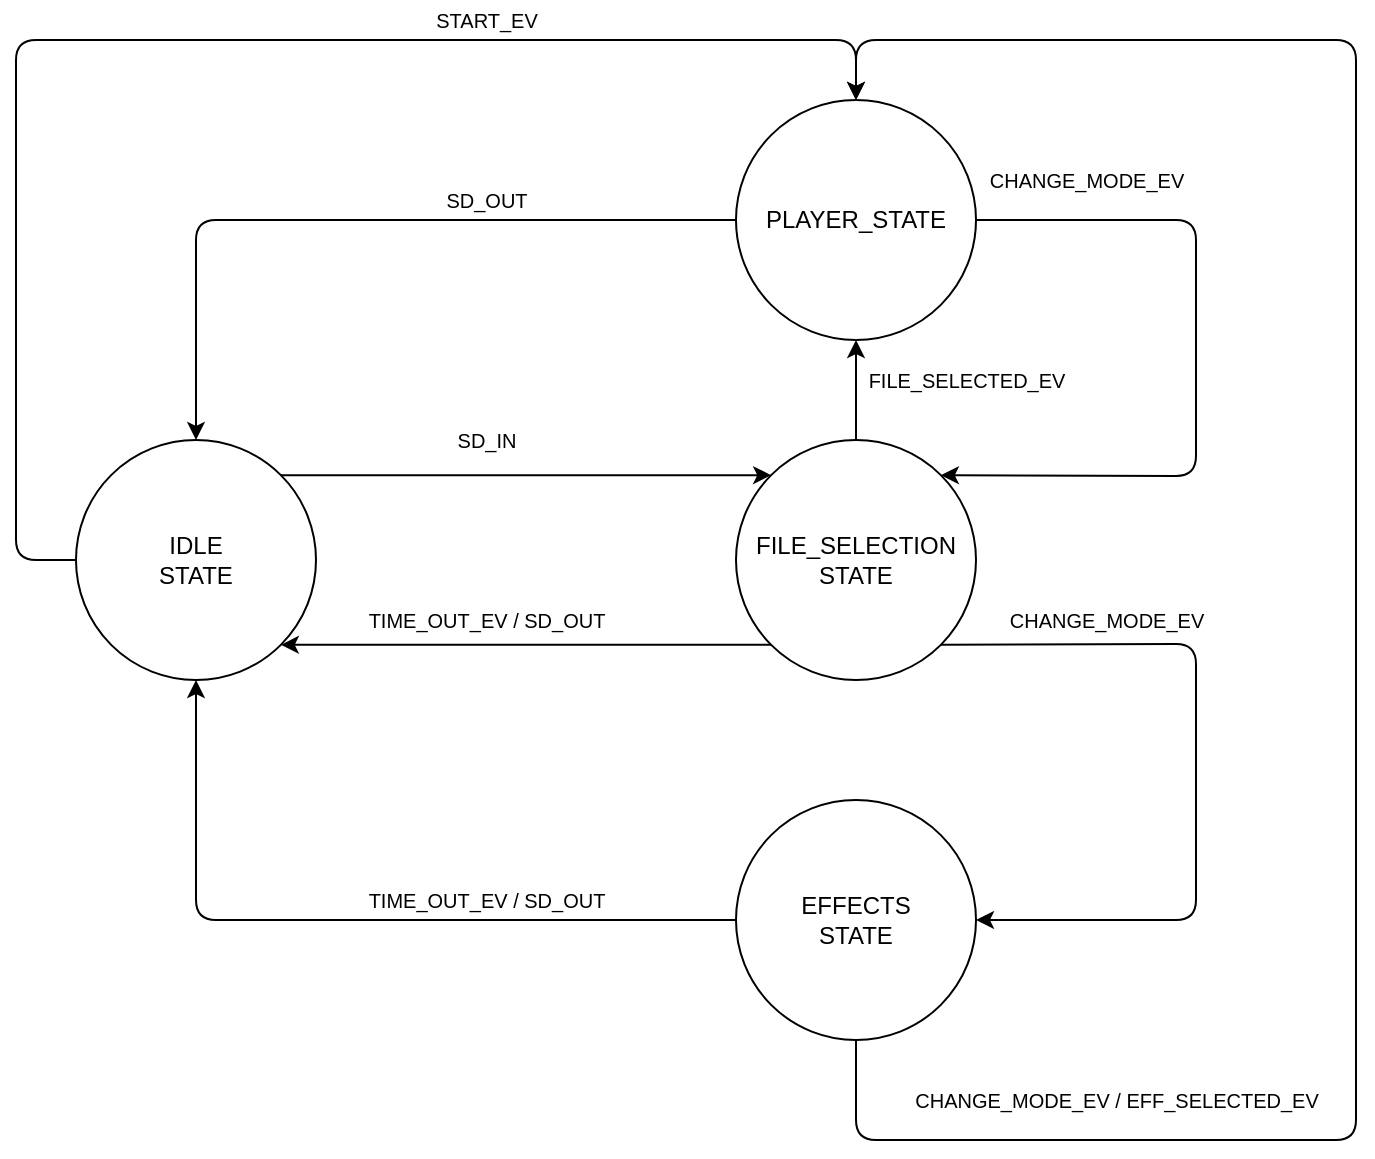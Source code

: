 <mxfile version="14.2.6" type="device"><diagram id="WnqVZ2D6F2QNMf2S1Hjd" name="Page-1"><mxGraphModel dx="1038" dy="584" grid="1" gridSize="10" guides="1" tooltips="1" connect="1" arrows="1" fold="1" page="1" pageScale="1" pageWidth="827" pageHeight="1169" math="0" shadow="0"><root><mxCell id="0"/><mxCell id="1" parent="0"/><mxCell id="3C399T8lp3FanBJIF9IJ-1" value="IDLE&lt;br&gt;STATE" style="ellipse;whiteSpace=wrap;html=1;aspect=fixed;" vertex="1" parent="1"><mxGeometry x="350" y="380" width="120" height="120" as="geometry"/></mxCell><mxCell id="3C399T8lp3FanBJIF9IJ-2" value="PLAYER_STATE" style="ellipse;whiteSpace=wrap;html=1;aspect=fixed;" vertex="1" parent="1"><mxGeometry x="680" y="210" width="120" height="120" as="geometry"/></mxCell><mxCell id="3C399T8lp3FanBJIF9IJ-3" value="FILE_SELECTION&lt;br&gt;STATE" style="ellipse;whiteSpace=wrap;html=1;aspect=fixed;" vertex="1" parent="1"><mxGeometry x="680" y="380" width="120" height="120" as="geometry"/></mxCell><mxCell id="3C399T8lp3FanBJIF9IJ-4" value="EFFECTS&lt;br&gt;STATE" style="ellipse;whiteSpace=wrap;html=1;aspect=fixed;" vertex="1" parent="1"><mxGeometry x="680" y="560" width="120" height="120" as="geometry"/></mxCell><mxCell id="3C399T8lp3FanBJIF9IJ-5" value="" style="endArrow=classic;html=1;entryX=0.5;entryY=1;entryDx=0;entryDy=0;exitX=0;exitY=0.5;exitDx=0;exitDy=0;" edge="1" parent="1" source="3C399T8lp3FanBJIF9IJ-4" target="3C399T8lp3FanBJIF9IJ-1"><mxGeometry width="50" height="50" relative="1" as="geometry"><mxPoint x="680" y="620" as="sourcePoint"/><mxPoint x="730" y="560" as="targetPoint"/><Array as="points"><mxPoint x="410" y="620"/></Array></mxGeometry></mxCell><mxCell id="3C399T8lp3FanBJIF9IJ-6" value="&lt;span style=&quot;font-size: 10px&quot;&gt;TIME_OUT_EV / SD_OUT&lt;/span&gt;" style="text;html=1;align=center;verticalAlign=middle;resizable=0;points=[];autosize=1;" vertex="1" parent="1"><mxGeometry x="490" y="600" width="130" height="20" as="geometry"/></mxCell><mxCell id="3C399T8lp3FanBJIF9IJ-7" value="" style="endArrow=classic;html=1;exitX=0;exitY=1;exitDx=0;exitDy=0;entryX=1;entryY=1;entryDx=0;entryDy=0;" edge="1" parent="1" source="3C399T8lp3FanBJIF9IJ-3" target="3C399T8lp3FanBJIF9IJ-1"><mxGeometry width="50" height="50" relative="1" as="geometry"><mxPoint x="680" y="610" as="sourcePoint"/><mxPoint x="730" y="560" as="targetPoint"/></mxGeometry></mxCell><mxCell id="3C399T8lp3FanBJIF9IJ-8" value="&lt;span style=&quot;font-size: 10px&quot;&gt;TIME_OUT_EV / SD_OUT&lt;/span&gt;" style="text;html=1;align=center;verticalAlign=middle;resizable=0;points=[];autosize=1;" vertex="1" parent="1"><mxGeometry x="490" y="460" width="130" height="20" as="geometry"/></mxCell><mxCell id="3C399T8lp3FanBJIF9IJ-9" value="" style="endArrow=classic;html=1;exitX=0;exitY=0.5;exitDx=0;exitDy=0;entryX=0.5;entryY=0;entryDx=0;entryDy=0;" edge="1" parent="1" source="3C399T8lp3FanBJIF9IJ-2" target="3C399T8lp3FanBJIF9IJ-1"><mxGeometry width="50" height="50" relative="1" as="geometry"><mxPoint x="680" y="610" as="sourcePoint"/><mxPoint x="730" y="560" as="targetPoint"/><Array as="points"><mxPoint x="410" y="270"/></Array></mxGeometry></mxCell><mxCell id="3C399T8lp3FanBJIF9IJ-10" value="&lt;span style=&quot;font-size: 10px&quot;&gt;SD_OUT&lt;/span&gt;" style="text;html=1;align=center;verticalAlign=middle;resizable=0;points=[];autosize=1;" vertex="1" parent="1"><mxGeometry x="525" y="250" width="60" height="20" as="geometry"/></mxCell><mxCell id="3C399T8lp3FanBJIF9IJ-11" value="" style="endArrow=classic;html=1;exitX=1;exitY=0.5;exitDx=0;exitDy=0;entryX=1;entryY=0;entryDx=0;entryDy=0;" edge="1" parent="1" source="3C399T8lp3FanBJIF9IJ-2" target="3C399T8lp3FanBJIF9IJ-3"><mxGeometry width="50" height="50" relative="1" as="geometry"><mxPoint x="680" y="610" as="sourcePoint"/><mxPoint x="730" y="560" as="targetPoint"/><Array as="points"><mxPoint x="910" y="270"/><mxPoint x="910" y="350"/><mxPoint x="910" y="398"/></Array></mxGeometry></mxCell><mxCell id="3C399T8lp3FanBJIF9IJ-12" value="&lt;span style=&quot;font-size: 10px&quot;&gt;CHANGE_MODE_EV&lt;/span&gt;" style="text;html=1;align=center;verticalAlign=middle;resizable=0;points=[];autosize=1;" vertex="1" parent="1"><mxGeometry x="800" y="240" width="110" height="20" as="geometry"/></mxCell><mxCell id="3C399T8lp3FanBJIF9IJ-13" value="" style="endArrow=classic;html=1;entryX=1;entryY=0.5;entryDx=0;entryDy=0;exitX=1;exitY=1;exitDx=0;exitDy=0;" edge="1" parent="1" source="3C399T8lp3FanBJIF9IJ-3" target="3C399T8lp3FanBJIF9IJ-4"><mxGeometry width="50" height="50" relative="1" as="geometry"><mxPoint x="810" y="480" as="sourcePoint"/><mxPoint x="730" y="560" as="targetPoint"/><Array as="points"><mxPoint x="910" y="482"/><mxPoint x="910" y="620"/></Array></mxGeometry></mxCell><mxCell id="3C399T8lp3FanBJIF9IJ-14" value="&lt;span style=&quot;font-size: 10px&quot;&gt;CHANGE_MODE_EV&lt;/span&gt;" style="text;html=1;align=center;verticalAlign=middle;resizable=0;points=[];autosize=1;" vertex="1" parent="1"><mxGeometry x="810" y="460" width="110" height="20" as="geometry"/></mxCell><mxCell id="3C399T8lp3FanBJIF9IJ-15" value="" style="endArrow=classic;html=1;exitX=0.5;exitY=1;exitDx=0;exitDy=0;entryX=0.5;entryY=0;entryDx=0;entryDy=0;" edge="1" parent="1" source="3C399T8lp3FanBJIF9IJ-4" target="3C399T8lp3FanBJIF9IJ-2"><mxGeometry width="50" height="50" relative="1" as="geometry"><mxPoint x="680" y="610" as="sourcePoint"/><mxPoint x="730" y="560" as="targetPoint"/><Array as="points"><mxPoint x="740" y="730"/><mxPoint x="990" y="730"/><mxPoint x="990" y="180"/><mxPoint x="740" y="180"/></Array></mxGeometry></mxCell><mxCell id="3C399T8lp3FanBJIF9IJ-16" value="&lt;span style=&quot;font-size: 10px&quot;&gt;CHANGE_MODE_EV / EFF_SELECTED_EV&lt;/span&gt;" style="text;html=1;align=center;verticalAlign=middle;resizable=0;points=[];autosize=1;" vertex="1" parent="1"><mxGeometry x="760" y="700" width="220" height="20" as="geometry"/></mxCell><mxCell id="3C399T8lp3FanBJIF9IJ-17" value="" style="endArrow=classic;html=1;exitX=1;exitY=0;exitDx=0;exitDy=0;entryX=0;entryY=0;entryDx=0;entryDy=0;" edge="1" parent="1" source="3C399T8lp3FanBJIF9IJ-1" target="3C399T8lp3FanBJIF9IJ-3"><mxGeometry width="50" height="50" relative="1" as="geometry"><mxPoint x="720" y="520" as="sourcePoint"/><mxPoint x="770" y="470" as="targetPoint"/></mxGeometry></mxCell><mxCell id="3C399T8lp3FanBJIF9IJ-18" value="&lt;span style=&quot;font-size: 10px&quot;&gt;SD_IN&lt;/span&gt;" style="text;html=1;align=center;verticalAlign=middle;resizable=0;points=[];autosize=1;" vertex="1" parent="1"><mxGeometry x="530" y="370" width="50" height="20" as="geometry"/></mxCell><mxCell id="3C399T8lp3FanBJIF9IJ-19" value="" style="endArrow=classic;html=1;exitX=0.5;exitY=0;exitDx=0;exitDy=0;entryX=0.5;entryY=1;entryDx=0;entryDy=0;" edge="1" parent="1" source="3C399T8lp3FanBJIF9IJ-3" target="3C399T8lp3FanBJIF9IJ-2"><mxGeometry width="50" height="50" relative="1" as="geometry"><mxPoint x="720" y="520" as="sourcePoint"/><mxPoint x="770" y="470" as="targetPoint"/></mxGeometry></mxCell><mxCell id="3C399T8lp3FanBJIF9IJ-20" value="&lt;span style=&quot;font-size: 10px&quot;&gt;FILE_SELECTED_EV&lt;/span&gt;" style="text;html=1;align=center;verticalAlign=middle;resizable=0;points=[];autosize=1;" vertex="1" parent="1"><mxGeometry x="740" y="340" width="110" height="20" as="geometry"/></mxCell><mxCell id="3C399T8lp3FanBJIF9IJ-21" value="" style="endArrow=classic;html=1;exitX=0;exitY=0.5;exitDx=0;exitDy=0;entryX=0.5;entryY=0;entryDx=0;entryDy=0;" edge="1" parent="1" source="3C399T8lp3FanBJIF9IJ-1" target="3C399T8lp3FanBJIF9IJ-2"><mxGeometry width="50" height="50" relative="1" as="geometry"><mxPoint x="630" y="420" as="sourcePoint"/><mxPoint x="680" y="370" as="targetPoint"/><Array as="points"><mxPoint x="320" y="440"/><mxPoint x="320" y="180"/><mxPoint x="740" y="180"/></Array></mxGeometry></mxCell><mxCell id="3C399T8lp3FanBJIF9IJ-22" value="&lt;span style=&quot;font-size: 10px&quot;&gt;START_EV&lt;/span&gt;" style="text;html=1;align=center;verticalAlign=middle;resizable=0;points=[];autosize=1;" vertex="1" parent="1"><mxGeometry x="520" y="160" width="70" height="20" as="geometry"/></mxCell></root></mxGraphModel></diagram></mxfile>